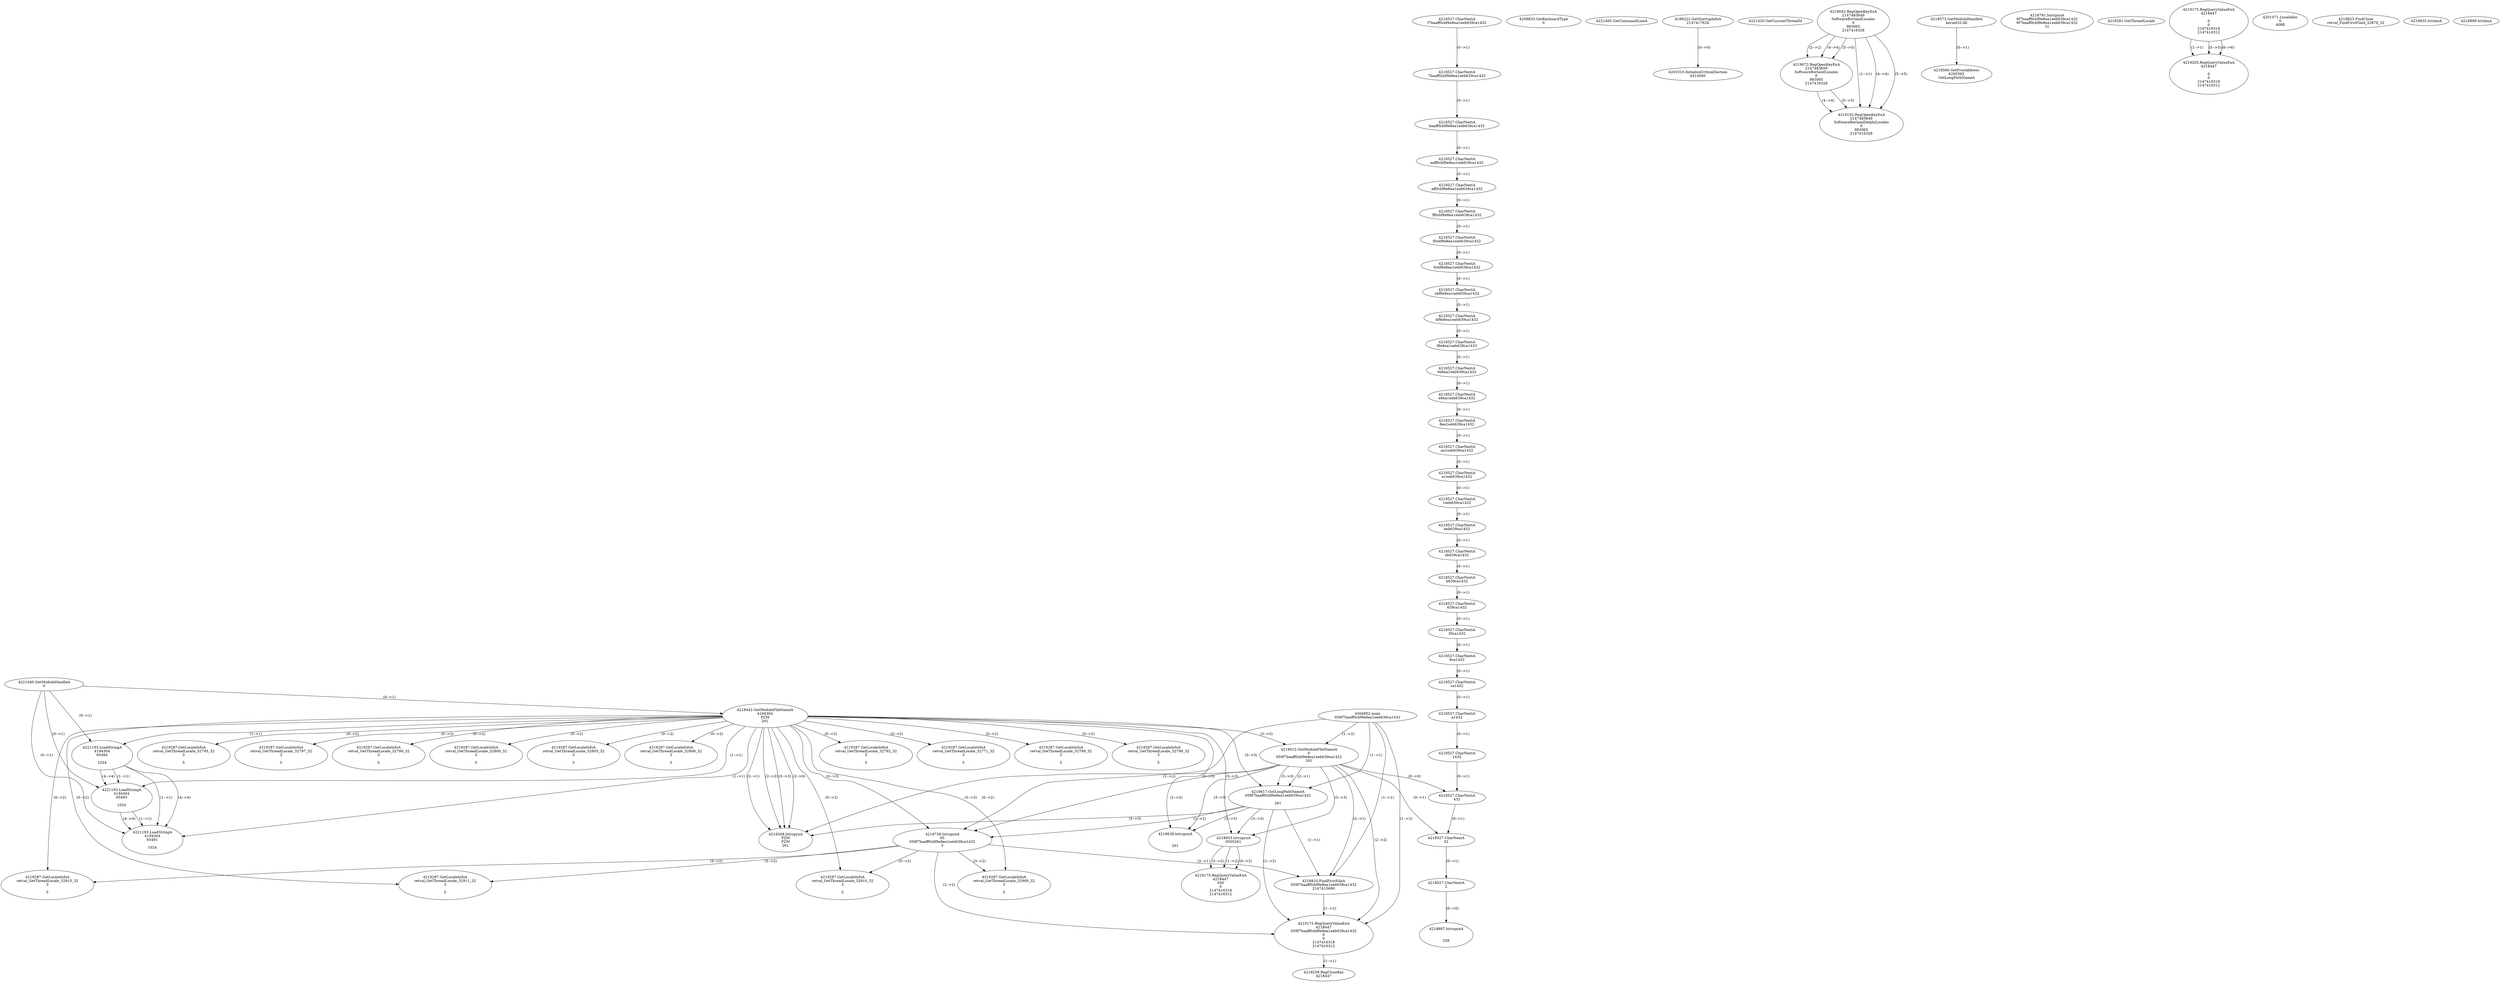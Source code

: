 // Global SCDG with merge call
digraph {
	0 [label="4304852.main
059f7baaff0cbf9e8ea1eeb639ca1432"]
	1 [label="4221640.GetModuleHandleA
0"]
	2 [label="4208833.GetKeyboardType
0"]
	3 [label="4221400.GetCommandLineA
"]
	4 [label="4199222.GetStartupInfoA
2147417628"]
	5 [label="4221420.GetCurrentThreadId
"]
	6 [label="4218442.GetModuleFileNameA
4194304
PZM
261"]
	1 -> 6 [label="(0-->1)"]
	7 [label="4219012.GetModuleFileNameA
0
059f7baaff0cbf9e8ea1eeb639ca1432
261"]
	0 -> 7 [label="(1-->2)"]
	6 -> 7 [label="(3-->3)"]
	8 [label="4219042.RegOpenKeyExA
2147483649
Software\Borland\Locales
0
983065
2147416328"]
	9 [label="4219072.RegOpenKeyExA
2147483650
Software\Borland\Locales
0
983065
2147416328"]
	8 -> 9 [label="(2-->2)"]
	8 -> 9 [label="(4-->4)"]
	8 -> 9 [label="(5-->5)"]
	10 [label="4219102.RegOpenKeyExA
2147483649
Software\Borland\Delphi\Locales
0
983065
2147416328"]
	8 -> 10 [label="(1-->1)"]
	8 -> 10 [label="(4-->4)"]
	9 -> 10 [label="(4-->4)"]
	8 -> 10 [label="(5-->5)"]
	9 -> 10 [label="(5-->5)"]
	11 [label="4218573.GetModuleHandleA
kernel32.dll"]
	12 [label="4218590.GetProcAddress
6295592
GetLongPathNameA"]
	11 -> 12 [label="(0-->1)"]
	13 [label="4218617.GetLongPathNameA
059f7baaff0cbf9e8ea1eeb639ca1432

261"]
	0 -> 13 [label="(1-->1)"]
	7 -> 13 [label="(2-->1)"]
	6 -> 13 [label="(3-->3)"]
	7 -> 13 [label="(3-->3)"]
	14 [label="4218738.lstrcpynA
05
059f7baaff0cbf9e8ea1eeb639ca1432
3"]
	0 -> 14 [label="(1-->2)"]
	7 -> 14 [label="(2-->2)"]
	13 -> 14 [label="(1-->2)"]
	6 -> 14 [label="(0-->3)"]
	15 [label="4218527.CharNextA
f7baaff0cbf9e8ea1eeb639ca1432"]
	16 [label="4218527.CharNextA
7baaff0cbf9e8ea1eeb639ca1432"]
	15 -> 16 [label="(0-->1)"]
	17 [label="4218527.CharNextA
baaff0cbf9e8ea1eeb639ca1432"]
	16 -> 17 [label="(0-->1)"]
	18 [label="4218527.CharNextA
aaff0cbf9e8ea1eeb639ca1432"]
	17 -> 18 [label="(0-->1)"]
	19 [label="4218527.CharNextA
aff0cbf9e8ea1eeb639ca1432"]
	18 -> 19 [label="(0-->1)"]
	20 [label="4218527.CharNextA
ff0cbf9e8ea1eeb639ca1432"]
	19 -> 20 [label="(0-->1)"]
	21 [label="4218527.CharNextA
f0cbf9e8ea1eeb639ca1432"]
	20 -> 21 [label="(0-->1)"]
	22 [label="4218527.CharNextA
0cbf9e8ea1eeb639ca1432"]
	21 -> 22 [label="(0-->1)"]
	23 [label="4218527.CharNextA
cbf9e8ea1eeb639ca1432"]
	22 -> 23 [label="(0-->1)"]
	24 [label="4218527.CharNextA
bf9e8ea1eeb639ca1432"]
	23 -> 24 [label="(0-->1)"]
	25 [label="4218527.CharNextA
f9e8ea1eeb639ca1432"]
	24 -> 25 [label="(0-->1)"]
	26 [label="4218527.CharNextA
9e8ea1eeb639ca1432"]
	25 -> 26 [label="(0-->1)"]
	27 [label="4218527.CharNextA
e8ea1eeb639ca1432"]
	26 -> 27 [label="(0-->1)"]
	28 [label="4218527.CharNextA
8ea1eeb639ca1432"]
	27 -> 28 [label="(0-->1)"]
	29 [label="4218527.CharNextA
ea1eeb639ca1432"]
	28 -> 29 [label="(0-->1)"]
	30 [label="4218527.CharNextA
a1eeb639ca1432"]
	29 -> 30 [label="(0-->1)"]
	31 [label="4218527.CharNextA
1eeb639ca1432"]
	30 -> 31 [label="(0-->1)"]
	32 [label="4218527.CharNextA
eeb639ca1432"]
	31 -> 32 [label="(0-->1)"]
	33 [label="4218527.CharNextA
eb639ca1432"]
	32 -> 33 [label="(0-->1)"]
	34 [label="4218527.CharNextA
b639ca1432"]
	33 -> 34 [label="(0-->1)"]
	35 [label="4218527.CharNextA
639ca1432"]
	34 -> 35 [label="(0-->1)"]
	36 [label="4218527.CharNextA
39ca1432"]
	35 -> 36 [label="(0-->1)"]
	37 [label="4218527.CharNextA
9ca1432"]
	36 -> 37 [label="(0-->1)"]
	38 [label="4218527.CharNextA
ca1432"]
	37 -> 38 [label="(0-->1)"]
	39 [label="4218527.CharNextA
a1432"]
	38 -> 39 [label="(0-->1)"]
	40 [label="4218527.CharNextA
1432"]
	39 -> 40 [label="(0-->1)"]
	41 [label="4218527.CharNextA
432"]
	40 -> 41 [label="(0-->1)"]
	7 -> 41 [label="(0-->0)"]
	42 [label="4218527.CharNextA
32"]
	7 -> 42 [label="(0-->1)"]
	41 -> 42 [label="(0-->1)"]
	43 [label="4218527.CharNextA
2"]
	42 -> 43 [label="(0-->1)"]
	44 [label="4218791.lstrcpynA
9f7baaff0cbf9e8ea1eeb639ca1432
9f7baaff0cbf9e8ea1eeb639ca1432
31"]
	45 [label="4218810.FindFirstFileA
059f7baaff0cbf9e8ea1eeb639ca1432
2147415690"]
	0 -> 45 [label="(1-->1)"]
	7 -> 45 [label="(2-->1)"]
	13 -> 45 [label="(1-->1)"]
	14 -> 45 [label="(2-->1)"]
	46 [label="4219175.RegQueryValueExA
4218447
059f7baaff0cbf9e8ea1eeb639ca1432
0
0
2147416318
2147416312"]
	0 -> 46 [label="(1-->2)"]
	7 -> 46 [label="(2-->2)"]
	13 -> 46 [label="(1-->2)"]
	14 -> 46 [label="(2-->2)"]
	45 -> 46 [label="(1-->2)"]
	47 [label="4219239.RegCloseKey
4218447"]
	46 -> 47 [label="(1-->1)"]
	48 [label="4219268.lstrcpynA
PZM
PZM
261"]
	6 -> 48 [label="(2-->1)"]
	6 -> 48 [label="(2-->2)"]
	6 -> 48 [label="(3-->3)"]
	7 -> 48 [label="(3-->3)"]
	13 -> 48 [label="(3-->3)"]
	6 -> 48 [label="(2-->0)"]
	49 [label="4219281.GetThreadLocale
"]
	50 [label="4219287.GetLocaleInfoA
retval_GetThreadLocale_32915_32
3

5"]
	6 -> 50 [label="(0-->2)"]
	14 -> 50 [label="(3-->2)"]
	51 [label="4221193.LoadStringA
4194304
65494

1024"]
	1 -> 51 [label="(0-->1)"]
	6 -> 51 [label="(1-->1)"]
	52 [label="4201010.InitializeCriticalSection
4314560"]
	4 -> 52 [label="(0-->0)"]
	53 [label="4218638.lstrcpynA


261"]
	6 -> 53 [label="(3-->3)"]
	7 -> 53 [label="(3-->3)"]
	13 -> 53 [label="(3-->3)"]
	54 [label="4219175.RegQueryValueExA
4218447

0
0
2147416318
2147416312"]
	55 [label="4219205.RegQueryValueExA
4218447

0
0
2147416318
2147416312"]
	54 -> 55 [label="(1-->1)"]
	54 -> 55 [label="(5-->5)"]
	54 -> 55 [label="(6-->6)"]
	56 [label="4219287.GetLocaleInfoA
retval_GetThreadLocale_32792_32
3

5"]
	6 -> 56 [label="(0-->2)"]
	57 [label="4221193.LoadStringA
4194304
65493

1024"]
	1 -> 57 [label="(0-->1)"]
	6 -> 57 [label="(1-->1)"]
	51 -> 57 [label="(1-->1)"]
	51 -> 57 [label="(4-->4)"]
	58 [label="4201071.LocalAlloc
0
4088"]
	59 [label="4218823.FindClose
retval_FindFirstFileA_32878_32"]
	60 [label="4218835.lstrlenA
"]
	61 [label="4218887.lstrcpynA


258"]
	43 -> 61 [label="(0-->0)"]
	62 [label="4218899.lstrlenA
"]
	63 [label="4218933.lstrcpynA
05\
05\
261"]
	6 -> 63 [label="(3-->3)"]
	7 -> 63 [label="(3-->3)"]
	13 -> 63 [label="(3-->3)"]
	64 [label="4219175.RegQueryValueExA
4218447
05\
0
0
2147416318
2147416312"]
	63 -> 64 [label="(1-->2)"]
	63 -> 64 [label="(2-->2)"]
	63 -> 64 [label="(0-->2)"]
	65 [label="4219287.GetLocaleInfoA
retval_GetThreadLocale_32900_32
3

5"]
	6 -> 65 [label="(0-->2)"]
	14 -> 65 [label="(3-->2)"]
	66 [label="4219287.GetLocaleInfoA
retval_GetThreadLocale_32911_32
3

5"]
	6 -> 66 [label="(0-->2)"]
	14 -> 66 [label="(3-->2)"]
	67 [label="4219287.GetLocaleInfoA
retval_GetThreadLocale_32910_32
3

5"]
	6 -> 67 [label="(0-->2)"]
	14 -> 67 [label="(3-->2)"]
	68 [label="4219287.GetLocaleInfoA
retval_GetThreadLocale_32771_32
3

5"]
	6 -> 68 [label="(0-->2)"]
	69 [label="4221193.LoadStringA
4194304
65491

1024"]
	1 -> 69 [label="(0-->1)"]
	6 -> 69 [label="(1-->1)"]
	51 -> 69 [label="(1-->1)"]
	57 -> 69 [label="(1-->1)"]
	51 -> 69 [label="(4-->4)"]
	57 -> 69 [label="(4-->4)"]
	70 [label="4219287.GetLocaleInfoA
retval_GetThreadLocale_32789_32
3

5"]
	6 -> 70 [label="(0-->2)"]
	71 [label="4219287.GetLocaleInfoA
retval_GetThreadLocale_32790_32
3

5"]
	6 -> 71 [label="(0-->2)"]
	72 [label="4219287.GetLocaleInfoA
retval_GetThreadLocale_32795_32
3

5"]
	6 -> 72 [label="(0-->2)"]
	73 [label="4219287.GetLocaleInfoA
retval_GetThreadLocale_32797_32
3

5"]
	6 -> 73 [label="(0-->2)"]
	74 [label="4219287.GetLocaleInfoA
retval_GetThreadLocale_32799_32
3

5"]
	6 -> 74 [label="(0-->2)"]
	75 [label="4219287.GetLocaleInfoA
retval_GetThreadLocale_32800_32
3

5"]
	6 -> 75 [label="(0-->2)"]
	76 [label="4219287.GetLocaleInfoA
retval_GetThreadLocale_32805_32
3

5"]
	6 -> 76 [label="(0-->2)"]
	77 [label="4219287.GetLocaleInfoA
retval_GetThreadLocale_32806_32
3

5"]
	6 -> 77 [label="(0-->2)"]
}
